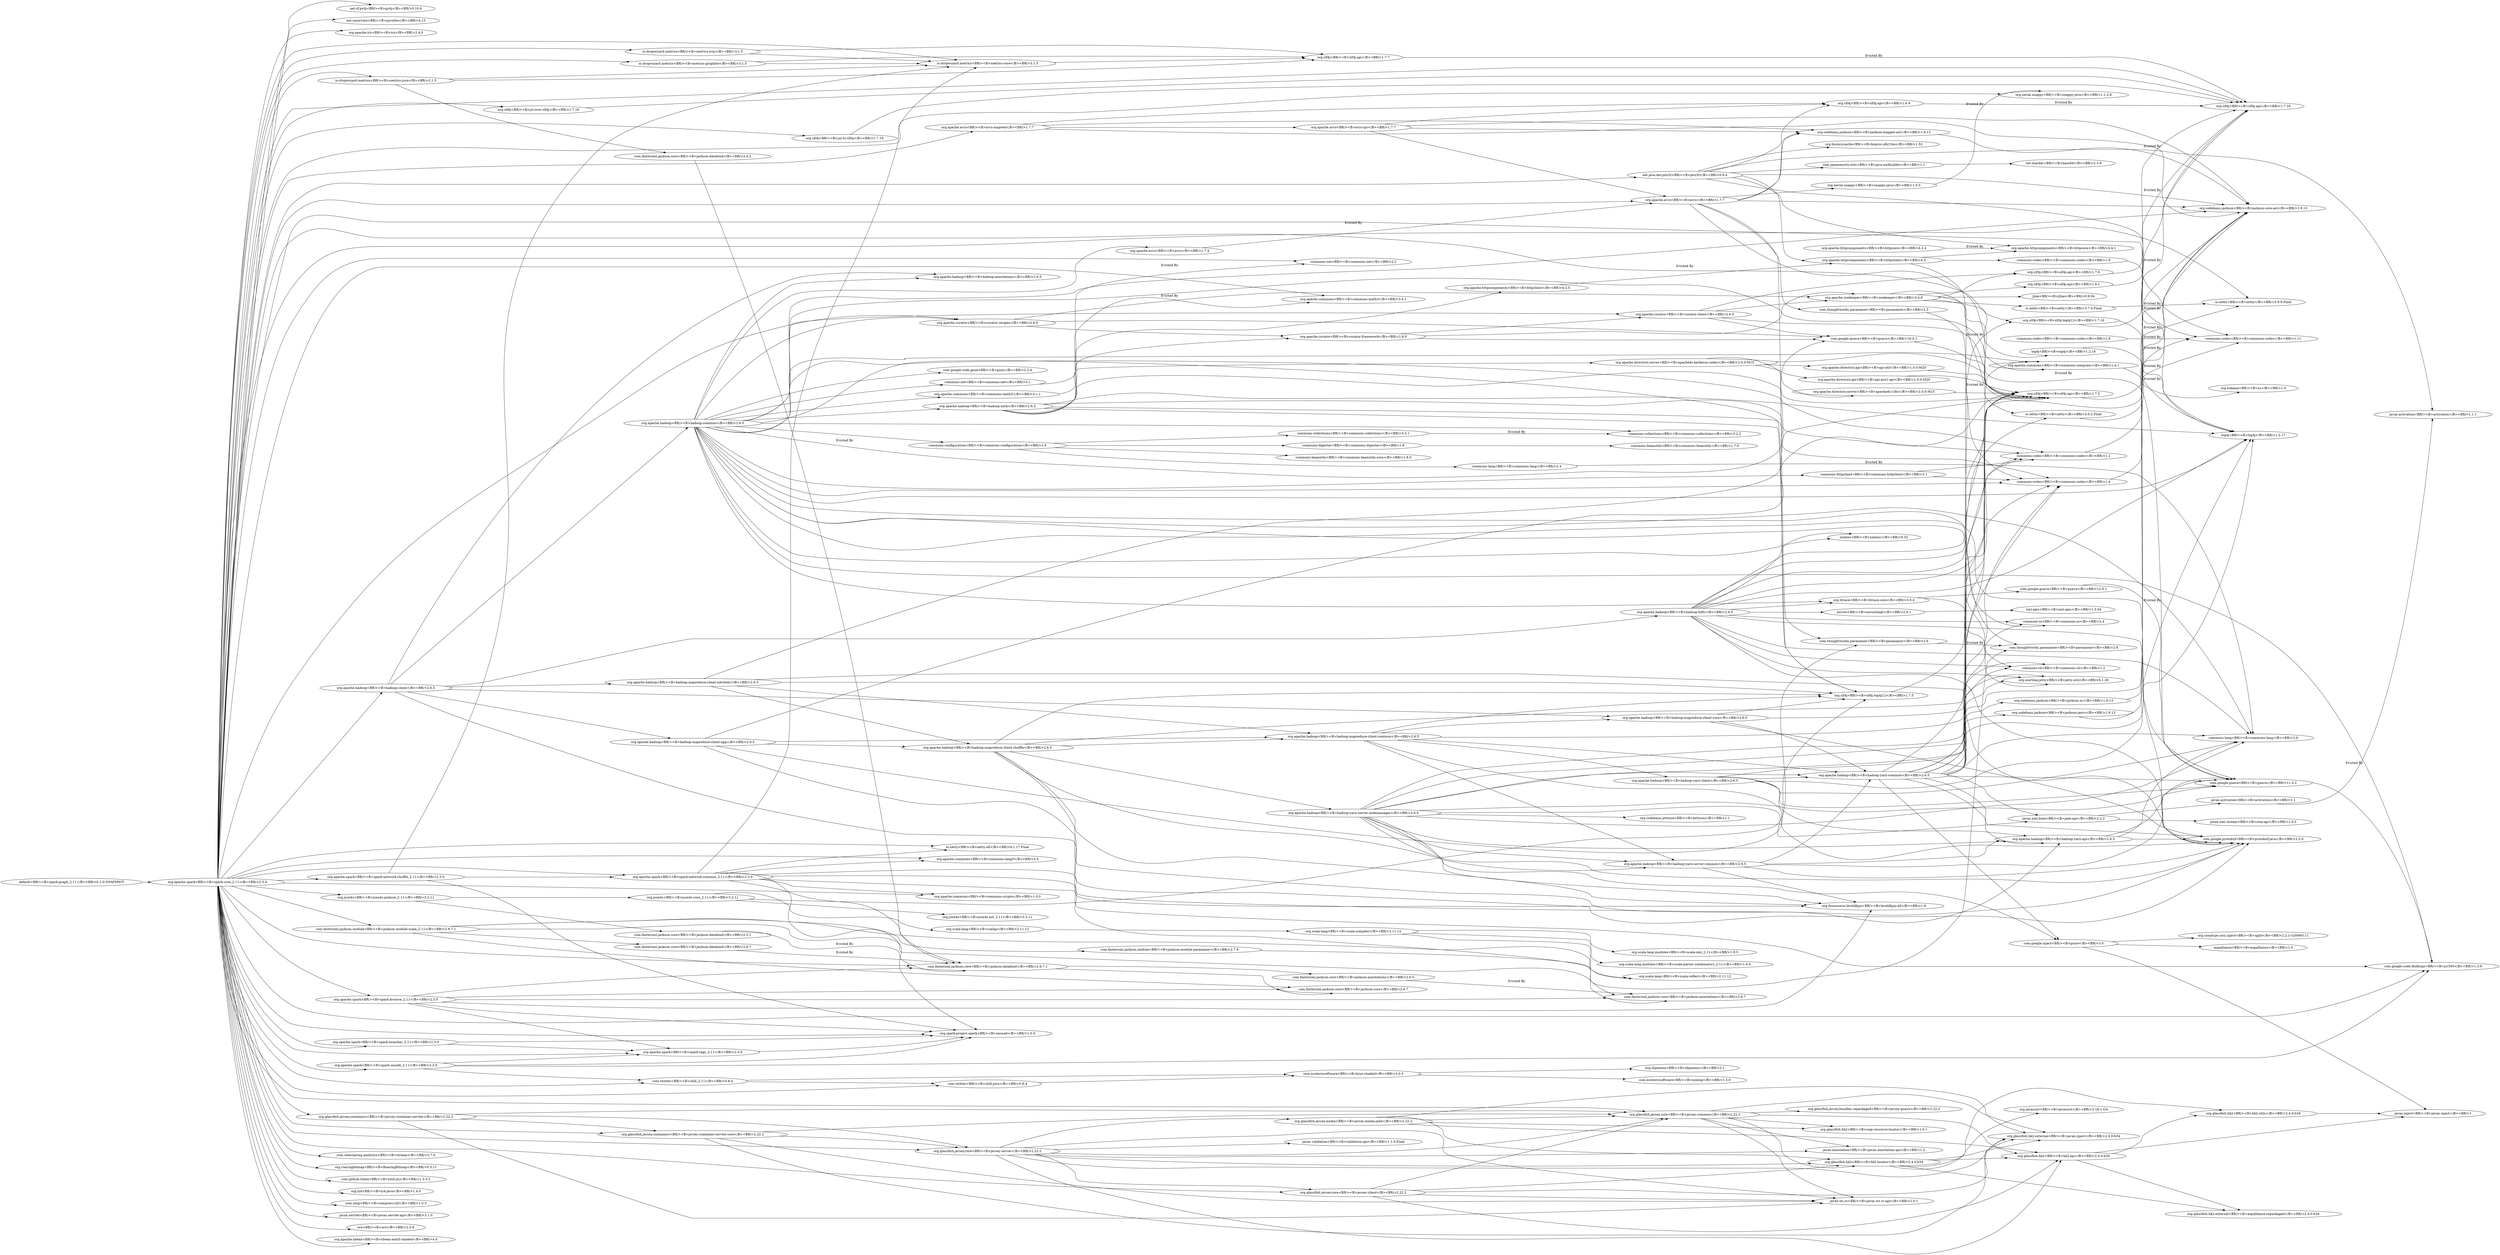 digraph "dependency-graph" {
    graph[rankdir="LR"]
    edge [
        arrowtail="none"
    ]
    "default:spark-graph_2.11:0.1.0-SNAPSHOT"[labelType="html" label="default<BR/><B>spark-graph_2.11</B><BR/>0.1.0-SNAPSHOT" style=""]
    "org.scala-lang:scalap:2.11.12"[labelType="html" label="org.scala-lang<BR/><B>scalap</B><BR/>2.11.12" style=""]
    "org.scala-lang:scala-compiler:2.11.12"[labelType="html" label="org.scala-lang<BR/><B>scala-compiler</B><BR/>2.11.12" style=""]
    "org.scala-lang.modules:scala-parser-combinators_2.11:1.0.4"[labelType="html" label="org.scala-lang.modules<BR/><B>scala-parser-combinators_2.11</B><BR/>1.0.4" style=""]
    "org.scala-lang.modules:scala-xml_2.11:1.0.5"[labelType="html" label="org.scala-lang.modules<BR/><B>scala-xml_2.11</B><BR/>1.0.5" style=""]
    "org.scala-lang:scala-reflect:2.11.12"[labelType="html" label="org.scala-lang<BR/><B>scala-reflect</B><BR/>2.11.12" style=""]
    "org.apache.spark:spark-core_2.11:2.3.0"[labelType="html" label="org.apache.spark<BR/><B>spark-core_2.11</B><BR/>2.3.0" style=""]
    "net.sf.py4j:py4j:0.10.6"[labelType="html" label="net.sf.py4j<BR/><B>py4j</B><BR/>0.10.6" style=""]
    "net.razorvine:pyrolite:4.13"[labelType="html" label="net.razorvine<BR/><B>pyrolite</B><BR/>4.13" style=""]
    "org.apache.ivy:ivy:2.4.0"[labelType="html" label="org.apache.ivy<BR/><B>ivy</B><BR/>2.4.0" style=""]
    "com.fasterxml.jackson.module:jackson-module-scala_2.11:2.6.7.1"[labelType="html" label="com.fasterxml.jackson.module<BR/><B>jackson-module-scala_2.11</B><BR/>2.6.7.1" style=""]
    "com.fasterxml.jackson.module:jackson-module-paranamer:2.7.9"[labelType="html" label="com.fasterxml.jackson.module<BR/><B>jackson-module-paranamer</B><BR/>2.7.9" style=""]
    "com.thoughtworks.paranamer:paranamer:2.8"[labelType="html" label="com.thoughtworks.paranamer<BR/><B>paranamer</B><BR/>2.8" style=""]
    "com.thoughtworks.paranamer:paranamer:2.6"[labelType="html" label="com.thoughtworks.paranamer<BR/><B>paranamer</B><BR/>2.6" style="stroke-dasharray: 5,5"]
    "com.thoughtworks.paranamer:paranamer:2.3"[labelType="html" label="com.thoughtworks.paranamer<BR/><B>paranamer</B><BR/>2.3" style="stroke-dasharray: 5,5"]
    "io.dropwizard.metrics:metrics-graphite:3.1.5"[labelType="html" label="io.dropwizard.metrics<BR/><B>metrics-graphite</B><BR/>3.1.5" style=""]
    "io.dropwizard.metrics:metrics-json:3.1.5"[labelType="html" label="io.dropwizard.metrics<BR/><B>metrics-json</B><BR/>3.1.5" style=""]
    "io.dropwizard.metrics:metrics-jvm:3.1.5"[labelType="html" label="io.dropwizard.metrics<BR/><B>metrics-jvm</B><BR/>3.1.5" style=""]
    "com.clearspring.analytics:stream:2.7.0"[labelType="html" label="com.clearspring.analytics<BR/><B>stream</B><BR/>2.7.0" style=""]
    "io.netty:netty:3.9.9.Final"[labelType="html" label="io.netty<BR/><B>netty</B><BR/>3.9.9.Final" style=""]
    "io.netty:netty:3.6.2.Final"[labelType="html" label="io.netty<BR/><B>netty</B><BR/>3.6.2.Final" style="stroke-dasharray: 5,5"]
    "io.netty:netty:3.7.0.Final"[labelType="html" label="io.netty<BR/><B>netty</B><BR/>3.7.0.Final" style="stroke-dasharray: 5,5"]
    "org.glassfish.jersey.containers:jersey-container-servlet:2.22.2"[labelType="html" label="org.glassfish.jersey.containers<BR/><B>jersey-container-servlet</B><BR/>2.22.2" style=""]
    "org.glassfish.jersey.containers:jersey-container-servlet-core:2.22.2"[labelType="html" label="org.glassfish.jersey.containers<BR/><B>jersey-container-servlet-core</B><BR/>2.22.2" style=""]
    "org.glassfish.jersey.core:jersey-server:2.22.2"[labelType="html" label="org.glassfish.jersey.core<BR/><B>jersey-server</B><BR/>2.22.2" style=""]
    "javax.validation:validation-api:1.1.0.Final"[labelType="html" label="javax.validation<BR/><B>validation-api</B><BR/>1.1.0.Final" style=""]
    "org.glassfish.jersey.media:jersey-media-jaxb:2.22.2"[labelType="html" label="org.glassfish.jersey.media<BR/><B>jersey-media-jaxb</B><BR/>2.22.2" style=""]
    "org.glassfish.jersey.core:jersey-client:2.22.2"[labelType="html" label="org.glassfish.jersey.core<BR/><B>jersey-client</B><BR/>2.22.2" style=""]
    "org.glassfish.jersey.core:jersey-common:2.22.2"[labelType="html" label="org.glassfish.jersey.core<BR/><B>jersey-common</B><BR/>2.22.2" style=""]
    "org.glassfish.hk2:hk2-locator:2.4.0-b34"[labelType="html" label="org.glassfish.hk2<BR/><B>hk2-locator</B><BR/>2.4.0-b34" style=""]
    "org.javassist:javassist:3.18.1-GA"[labelType="html" label="org.javassist<BR/><B>javassist</B><BR/>3.18.1-GA" style=""]
    "org.glassfish.hk2.external:javax.inject:2.4.0-b34"[labelType="html" label="org.glassfish.hk2.external<BR/><B>javax.inject</B><BR/>2.4.0-b34" style=""]
    "org.glassfish.hk2:hk2-api:2.4.0-b34"[labelType="html" label="org.glassfish.hk2<BR/><B>hk2-api</B><BR/>2.4.0-b34" style=""]
    "org.glassfish.hk2.external:aopalliance-repackaged:2.4.0-b34"[labelType="html" label="org.glassfish.hk2.external<BR/><B>aopalliance-repackaged</B><BR/>2.4.0-b34" style=""]
    "org.glassfish.hk2:hk2-utils:2.4.0-b34"[labelType="html" label="org.glassfish.hk2<BR/><B>hk2-utils</B><BR/>2.4.0-b34" style=""]
    "org.glassfish.hk2:osgi-resource-locator:1.0.1"[labelType="html" label="org.glassfish.hk2<BR/><B>osgi-resource-locator</B><BR/>1.0.1" style=""]
    "org.glassfish.jersey.bundles.repackaged:jersey-guava:2.22.2"[labelType="html" label="org.glassfish.jersey.bundles.repackaged<BR/><B>jersey-guava</B><BR/>2.22.2" style=""]
    "javax.annotation:javax.annotation-api:1.2"[labelType="html" label="javax.annotation<BR/><B>javax.annotation-api</B><BR/>1.2" style=""]
    "javax.ws.rs:javax.ws.rs-api:2.0.1"[labelType="html" label="javax.ws.rs<BR/><B>javax.ws.rs-api</B><BR/>2.0.1" style=""]
    "org.json4s:json4s-jackson_2.11:3.2.11"[labelType="html" label="org.json4s<BR/><B>json4s-jackson_2.11</B><BR/>3.2.11" style=""]
    "org.json4s:json4s-core_2.11:3.2.11"[labelType="html" label="org.json4s<BR/><B>json4s-core_2.11</B><BR/>3.2.11" style=""]
    "org.json4s:json4s-ast_2.11:3.2.11"[labelType="html" label="org.json4s<BR/><B>json4s-ast_2.11</B><BR/>3.2.11" style=""]
    "commons-net:commons-net:2.2"[labelType="html" label="commons-net<BR/><B>commons-net</B><BR/>2.2" style=""]
    "commons-net:commons-net:3.1"[labelType="html" label="commons-net<BR/><B>commons-net</B><BR/>3.1" style="stroke-dasharray: 5,5"]
    "org.roaringbitmap:RoaringBitmap:0.5.11"[labelType="html" label="org.roaringbitmap<BR/><B>RoaringBitmap</B><BR/>0.5.11" style=""]
    "com.github.luben:zstd-jni:1.3.2-2"[labelType="html" label="com.github.luben<BR/><B>zstd-jni</B><BR/>1.3.2-2" style=""]
    "org.lz4:lz4-java:1.4.0"[labelType="html" label="org.lz4<BR/><B>lz4-java</B><BR/>1.4.0" style=""]
    "org.xerial.snappy:snappy-java:1.1.2.6"[labelType="html" label="org.xerial.snappy<BR/><B>snappy-java</B><BR/>1.1.2.6" style=""]
    "org.xerial.snappy:snappy-java:1.0.5"[labelType="html" label="org.xerial.snappy<BR/><B>snappy-java</B><BR/>1.0.5" style="stroke-dasharray: 5,5"]
    "com.ning:compress-lzf:1.0.3"[labelType="html" label="com.ning<BR/><B>compress-lzf</B><BR/>1.0.3" style=""]
    "org.slf4j:jcl-over-slf4j:1.7.16"[labelType="html" label="org.slf4j<BR/><B>jcl-over-slf4j</B><BR/>1.7.16" style=""]
    "org.apache.commons:commons-math3:3.4.1"[labelType="html" label="org.apache.commons<BR/><B>commons-math3</B><BR/>3.4.1" style=""]
    "org.apache.commons:commons-math3:3.1.1"[labelType="html" label="org.apache.commons<BR/><B>commons-math3</B><BR/>3.1.1" style="stroke-dasharray: 5,5"]
    "javax.servlet:javax.servlet-api:3.1.0"[labelType="html" label="javax.servlet<BR/><B>javax.servlet-api</B><BR/>3.1.0" style=""]
    "net.java.dev.jets3t:jets3t:0.9.4"[labelType="html" label="net.java.dev.jets3t<BR/><B>jets3t</B><BR/>0.9.4" style=""]
    "com.jamesmurty.utils:java-xmlbuilder:1.1"[labelType="html" label="com.jamesmurty.utils<BR/><B>java-xmlbuilder</B><BR/>1.1" style=""]
    "net.iharder:base64:2.3.8"[labelType="html" label="net.iharder<BR/><B>base64</B><BR/>2.3.8" style=""]
    "org.bouncycastle:bcprov-jdk15on:1.52"[labelType="html" label="org.bouncycastle<BR/><B>bcprov-jdk15on</B><BR/>1.52" style=""]
    "javax.activation:activation:1.1.1"[labelType="html" label="javax.activation<BR/><B>activation</B><BR/>1.1.1" style=""]
    "javax.activation:activation:1.1"[labelType="html" label="javax.activation<BR/><B>activation</B><BR/>1.1" style="stroke-dasharray: 5,5"]
    "commons-codec:commons-codec:1.11"[labelType="html" label="commons-codec<BR/><B>commons-codec</B><BR/>1.11" style=""]
    "commons-codec:commons-codec:1.4"[labelType="html" label="commons-codec<BR/><B>commons-codec</B><BR/>1.4" style="stroke-dasharray: 5,5"]
    "commons-codec:commons-codec:1.9"[labelType="html" label="commons-codec<BR/><B>commons-codec</B><BR/>1.9" style="stroke-dasharray: 5,5"]
    "commons-codec:commons-codec:1.6"[labelType="html" label="commons-codec<BR/><B>commons-codec</B><BR/>1.6" style="stroke-dasharray: 5,5"]
    "commons-codec:commons-codec:1.2"[labelType="html" label="commons-codec<BR/><B>commons-codec</B><BR/>1.2" style="stroke-dasharray: 5,5"]
    "org.apache.httpcomponents:httpclient:4.5"[labelType="html" label="org.apache.httpcomponents<BR/><B>httpclient</B><BR/>4.5" style=""]
    "org.apache.httpcomponents:httpclient:4.2.5"[labelType="html" label="org.apache.httpcomponents<BR/><B>httpclient</B><BR/>4.2.5" style="stroke-dasharray: 5,5"]
    "org.apache.httpcomponents:httpcore:4.4.1"[labelType="html" label="org.apache.httpcomponents<BR/><B>httpcore</B><BR/>4.4.1" style=""]
    "org.apache.httpcomponents:httpcore:4.2.4"[labelType="html" label="org.apache.httpcomponents<BR/><B>httpcore</B><BR/>4.2.4" style="stroke-dasharray: 5,5"]
    "org.apache.spark:spark-unsafe_2.11:2.3.0"[labelType="html" label="org.apache.spark<BR/><B>spark-unsafe_2.11</B><BR/>2.3.0" style=""]
    "org.apache.spark:spark-network-shuffle_2.11:2.3.0"[labelType="html" label="org.apache.spark<BR/><B>spark-network-shuffle_2.11</B><BR/>2.3.0" style=""]
    "org.apache.spark:spark-network-common_2.11:2.3.0"[labelType="html" label="org.apache.spark<BR/><B>spark-network-common_2.11</B><BR/>2.3.0" style=""]
    "org.apache.commons:commons-crypto:1.0.0"[labelType="html" label="org.apache.commons<BR/><B>commons-crypto</B><BR/>1.0.0" style=""]
    "org.apache.commons:commons-lang3:3.5"[labelType="html" label="org.apache.commons<BR/><B>commons-lang3</B><BR/>3.5" style=""]
    "io.netty:netty-all:4.1.17.Final"[labelType="html" label="io.netty<BR/><B>netty-all</B><BR/>4.1.17.Final" style=""]
    "org.apache.spark:spark-kvstore_2.11:2.3.0"[labelType="html" label="org.apache.spark<BR/><B>spark-kvstore_2.11</B><BR/>2.3.0" style=""]
    "io.dropwizard.metrics:metrics-core:3.1.5"[labelType="html" label="io.dropwizard.metrics<BR/><B>metrics-core</B><BR/>3.1.5" style=""]
    "com.fasterxml.jackson.core:jackson-annotations:2.6.7"[labelType="html" label="com.fasterxml.jackson.core<BR/><B>jackson-annotations</B><BR/>2.6.7" style=""]
    "com.fasterxml.jackson.core:jackson-annotations:2.6.0"[labelType="html" label="com.fasterxml.jackson.core<BR/><B>jackson-annotations</B><BR/>2.6.0" style="stroke-dasharray: 5,5"]
    "com.fasterxml.jackson.core:jackson-databind:2.6.7.1"[labelType="html" label="com.fasterxml.jackson.core<BR/><B>jackson-databind</B><BR/>2.6.7.1" style=""]
    "com.fasterxml.jackson.core:jackson-databind:2.6.7"[labelType="html" label="com.fasterxml.jackson.core<BR/><B>jackson-databind</B><BR/>2.6.7" style="stroke-dasharray: 5,5"]
    "com.fasterxml.jackson.core:jackson-databind:2.4.2"[labelType="html" label="com.fasterxml.jackson.core<BR/><B>jackson-databind</B><BR/>2.4.2" style="stroke-dasharray: 5,5"]
    "com.fasterxml.jackson.core:jackson-databind:2.3.1"[labelType="html" label="com.fasterxml.jackson.core<BR/><B>jackson-databind</B><BR/>2.3.1" style="stroke-dasharray: 5,5"]
    "com.fasterxml.jackson.core:jackson-core:2.6.7"[labelType="html" label="com.fasterxml.jackson.core<BR/><B>jackson-core</B><BR/>2.6.7" style=""]
    "org.apache.spark:spark-launcher_2.11:2.3.0"[labelType="html" label="org.apache.spark<BR/><B>spark-launcher_2.11</B><BR/>2.3.0" style=""]
    "org.apache.spark:spark-tags_2.11:2.3.0"[labelType="html" label="org.apache.spark<BR/><B>spark-tags_2.11</B><BR/>2.3.0" style=""]
    "org.spark-project.spark:unused:1.0.0"[labelType="html" label="org.spark-project.spark<BR/><B>unused</B><BR/>1.0.0" style=""]
    "org.slf4j:jul-to-slf4j:1.7.16"[labelType="html" label="org.slf4j<BR/><B>jul-to-slf4j</B><BR/>1.7.16" style=""]
    "org.slf4j:slf4j-log4j12:1.7.16"[labelType="html" label="org.slf4j<BR/><B>slf4j-log4j12</B><BR/>1.7.16" style=""]
    "org.slf4j:slf4j-log4j12:1.7.5"[labelType="html" label="org.slf4j<BR/><B>slf4j-log4j12</B><BR/>1.7.5" style="stroke-dasharray: 5,5"]
    "org.slf4j:slf4j-api:1.7.16"[labelType="html" label="org.slf4j<BR/><B>slf4j-api</B><BR/>1.7.16" style=""]
    "org.slf4j:slf4j-api:1.7.7"[labelType="html" label="org.slf4j<BR/><B>slf4j-api</B><BR/>1.7.7" style="stroke-dasharray: 5,5"]
    "org.slf4j:slf4j-api:1.6.1"[labelType="html" label="org.slf4j<BR/><B>slf4j-api</B><BR/>1.6.1" style="stroke-dasharray: 5,5"]
    "org.slf4j:slf4j-api:1.7.6"[labelType="html" label="org.slf4j<BR/><B>slf4j-api</B><BR/>1.7.6" style="stroke-dasharray: 5,5"]
    "org.slf4j:slf4j-api:1.7.5"[labelType="html" label="org.slf4j<BR/><B>slf4j-api</B><BR/>1.7.5" style="stroke-dasharray: 5,5"]
    "org.slf4j:slf4j-api:1.6.4"[labelType="html" label="org.slf4j<BR/><B>slf4j-api</B><BR/>1.6.4" style="stroke-dasharray: 5,5"]
    "org.apache.hadoop:hadoop-client:2.6.5"[labelType="html" label="org.apache.hadoop<BR/><B>hadoop-client</B><BR/>2.6.5" style=""]
    "org.apache.hadoop:hadoop-mapreduce-client-jobclient:2.6.5"[labelType="html" label="org.apache.hadoop<BR/><B>hadoop-mapreduce-client-jobclient</B><BR/>2.6.5" style=""]
    "org.apache.hadoop:hadoop-mapreduce-client-app:2.6.5"[labelType="html" label="org.apache.hadoop<BR/><B>hadoop-mapreduce-client-app</B><BR/>2.6.5" style=""]
    "org.apache.hadoop:hadoop-mapreduce-client-shuffle:2.6.5"[labelType="html" label="org.apache.hadoop<BR/><B>hadoop-mapreduce-client-shuffle</B><BR/>2.6.5" style=""]
    "org.apache.hadoop:hadoop-yarn-server-nodemanager:2.6.5"[labelType="html" label="org.apache.hadoop<BR/><B>hadoop-yarn-server-nodemanager</B><BR/>2.6.5" style=""]
    "org.codehaus.jettison:jettison:1.1"[labelType="html" label="org.codehaus.jettison<BR/><B>jettison</B><BR/>1.1" style=""]
    "org.apache.hadoop:hadoop-mapreduce-client-common:2.6.5"[labelType="html" label="org.apache.hadoop<BR/><B>hadoop-mapreduce-client-common</B><BR/>2.6.5" style=""]
    "org.apache.hadoop:hadoop-mapreduce-client-core:2.6.5"[labelType="html" label="org.apache.hadoop<BR/><B>hadoop-mapreduce-client-core</B><BR/>2.6.5" style=""]
    "org.apache.hadoop:hadoop-yarn-client:2.6.5"[labelType="html" label="org.apache.hadoop<BR/><B>hadoop-yarn-client</B><BR/>2.6.5" style=""]
    "org.apache.hadoop:hadoop-yarn-server-common:2.6.5"[labelType="html" label="org.apache.hadoop<BR/><B>hadoop-yarn-server-common</B><BR/>2.6.5" style=""]
    "org.fusesource.leveldbjni:leveldbjni-all:1.8"[labelType="html" label="org.fusesource.leveldbjni<BR/><B>leveldbjni-all</B><BR/>1.8" style=""]
    "org.apache.hadoop:hadoop-yarn-common:2.6.5"[labelType="html" label="org.apache.hadoop<BR/><B>hadoop-yarn-common</B><BR/>2.6.5" style=""]
    "com.google.inject:guice:3.0"[labelType="html" label="com.google.inject<BR/><B>guice</B><BR/>3.0" style=""]
    "org.sonatype.sisu.inject:cglib:2.2.1-v20090111"[labelType="html" label="org.sonatype.sisu.inject<BR/><B>cglib</B><BR/>2.2.1-v20090111" style=""]
    "aopalliance:aopalliance:1.0"[labelType="html" label="aopalliance<BR/><B>aopalliance</B><BR/>1.0" style=""]
    "org.codehaus.jackson:jackson-xc:1.9.13"[labelType="html" label="org.codehaus.jackson<BR/><B>jackson-xc</B><BR/>1.9.13" style=""]
    "org.codehaus.jackson:jackson-jaxrs:1.9.13"[labelType="html" label="org.codehaus.jackson<BR/><B>jackson-jaxrs</B><BR/>1.9.13" style=""]
    "javax.xml.bind:jaxb-api:2.2.2"[labelType="html" label="javax.xml.bind<BR/><B>jaxb-api</B><BR/>2.2.2" style=""]
    "javax.xml.stream:stax-api:1.0-2"[labelType="html" label="javax.xml.stream<BR/><B>stax-api</B><BR/>1.0-2" style=""]
    "org.apache.hadoop:hadoop-yarn-api:2.6.5"[labelType="html" label="org.apache.hadoop<BR/><B>hadoop-yarn-api</B><BR/>2.6.5" style=""]
    "org.apache.hadoop:hadoop-hdfs:2.6.5"[labelType="html" label="org.apache.hadoop<BR/><B>hadoop-hdfs</B><BR/>2.6.5" style=""]
    "xerces:xercesImpl:2.9.1"[labelType="html" label="xerces<BR/><B>xercesImpl</B><BR/>2.9.1" style=""]
    "xml-apis:xml-apis:1.3.04"[labelType="html" label="xml-apis<BR/><B>xml-apis</B><BR/>1.3.04" style=""]
    "org.apache.hadoop:hadoop-common:2.6.5"[labelType="html" label="org.apache.hadoop<BR/><B>hadoop-common</B><BR/>2.6.5" style=""]
    "org.htrace:htrace-core:3.0.4"[labelType="html" label="org.htrace<BR/><B>htrace-core</B><BR/>3.0.4" style=""]
    "org.apache.curator:curator-recipes:2.6.0"[labelType="html" label="org.apache.curator<BR/><B>curator-recipes</B><BR/>2.6.0" style=""]
    "org.apache.hadoop:hadoop-auth:2.6.5"[labelType="html" label="org.apache.hadoop<BR/><B>hadoop-auth</B><BR/>2.6.5" style=""]
    "org.apache.curator:curator-framework:2.6.0"[labelType="html" label="org.apache.curator<BR/><B>curator-framework</B><BR/>2.6.0" style=""]
    "org.apache.curator:curator-client:2.6.0"[labelType="html" label="org.apache.curator<BR/><B>curator-client</B><BR/>2.6.0" style=""]
    "org.apache.zookeeper:zookeeper:3.4.6"[labelType="html" label="org.apache.zookeeper<BR/><B>zookeeper</B><BR/>3.4.6" style=""]
    "jline:jline:0.9.94"[labelType="html" label="jline<BR/><B>jline</B><BR/>0.9.94" style=""]
    "org.apache.directory.server:apacheds-kerberos-codec:2.0.0-M15"[labelType="html" label="org.apache.directory.server<BR/><B>apacheds-kerberos-codec</B><BR/>2.0.0-M15" style=""]
    "org.apache.directory.api:api-util:1.0.0-M20"[labelType="html" label="org.apache.directory.api<BR/><B>api-util</B><BR/>1.0.0-M20" style=""]
    "org.apache.directory.api:api-asn1-api:1.0.0-M20"[labelType="html" label="org.apache.directory.api<BR/><B>api-asn1-api</B><BR/>1.0.0-M20" style=""]
    "org.apache.directory.server:apacheds-i18n:2.0.0-M15"[labelType="html" label="org.apache.directory.server<BR/><B>apacheds-i18n</B><BR/>2.0.0-M15" style=""]
    "com.google.code.gson:gson:2.2.4"[labelType="html" label="com.google.code.gson<BR/><B>gson</B><BR/>2.2.4" style=""]
    "com.google.protobuf:protobuf-java:2.5.0"[labelType="html" label="com.google.protobuf<BR/><B>protobuf-java</B><BR/>2.5.0" style=""]
    "commons-configuration:commons-configuration:1.6"[labelType="html" label="commons-configuration<BR/><B>commons-configuration</B><BR/>1.6" style=""]
    "commons-beanutils:commons-beanutils-core:1.8.0"[labelType="html" label="commons-beanutils<BR/><B>commons-beanutils-core</B><BR/>1.8.0" style=""]
    "commons-digester:commons-digester:1.8"[labelType="html" label="commons-digester<BR/><B>commons-digester</B><BR/>1.8" style=""]
    "commons-beanutils:commons-beanutils:1.7.0"[labelType="html" label="commons-beanutils<BR/><B>commons-beanutils</B><BR/>1.7.0" style=""]
    "commons-lang:commons-lang:2.6"[labelType="html" label="commons-lang<BR/><B>commons-lang</B><BR/>2.6" style=""]
    "commons-lang:commons-lang:2.4"[labelType="html" label="commons-lang<BR/><B>commons-lang</B><BR/>2.4" style="stroke-dasharray: 5,5"]
    "log4j:log4j:1.2.17"[labelType="html" label="log4j<BR/><B>log4j</B><BR/>1.2.17" style=""]
    "log4j:log4j:1.2.16"[labelType="html" label="log4j<BR/><B>log4j</B><BR/>1.2.16" style="stroke-dasharray: 5,5"]
    "oro:oro:2.0.8"[labelType="html" label="oro<BR/><B>oro</B><BR/>2.0.8" style=""]
    "commons-collections:commons-collections:3.2.2"[labelType="html" label="commons-collections<BR/><B>commons-collections</B><BR/>3.2.2" style=""]
    "commons-collections:commons-collections:3.2.1"[labelType="html" label="commons-collections<BR/><B>commons-collections</B><BR/>3.2.1" style="stroke-dasharray: 5,5"]
    "commons-io:commons-io:2.4"[labelType="html" label="commons-io<BR/><B>commons-io</B><BR/>2.4" style=""]
    "commons-httpclient:commons-httpclient:3.1"[labelType="html" label="commons-httpclient<BR/><B>commons-httpclient</B><BR/>3.1" style=""]
    "xmlenc:xmlenc:0.52"[labelType="html" label="xmlenc<BR/><B>xmlenc</B><BR/>0.52" style=""]
    "commons-cli:commons-cli:1.2"[labelType="html" label="commons-cli<BR/><B>commons-cli</B><BR/>1.2" style=""]
    "com.google.guava:guava:11.0.2"[labelType="html" label="com.google.guava<BR/><B>guava</B><BR/>11.0.2" style=""]
    "com.google.guava:guava:12.0.1"[labelType="html" label="com.google.guava<BR/><B>guava</B><BR/>12.0.1" style="stroke-dasharray: 5,5"]
    "com.google.guava:guava:16.0.1"[labelType="html" label="com.google.guava<BR/><B>guava</B><BR/>16.0.1" style="stroke-dasharray: 5,5"]
    "com.google.code.findbugs:jsr305:1.3.9"[labelType="html" label="com.google.code.findbugs<BR/><B>jsr305</B><BR/>1.3.9" style=""]
    "org.apache.hadoop:hadoop-annotations:2.6.5"[labelType="html" label="org.apache.hadoop<BR/><B>hadoop-annotations</B><BR/>2.6.5" style=""]
    "org.apache.xbean:xbean-asm5-shaded:4.4"[labelType="html" label="org.apache.xbean<BR/><B>xbean-asm5-shaded</B><BR/>4.4" style=""]
    "com.twitter:chill_2.11:0.8.4"[labelType="html" label="com.twitter<BR/><B>chill_2.11</B><BR/>0.8.4" style=""]
    "com.twitter:chill-java:0.8.4"[labelType="html" label="com.twitter<BR/><B>chill-java</B><BR/>0.8.4" style=""]
    "com.esotericsoftware:kryo-shaded:3.0.3"[labelType="html" label="com.esotericsoftware<BR/><B>kryo-shaded</B><BR/>3.0.3" style=""]
    "org.objenesis:objenesis:2.1"[labelType="html" label="org.objenesis<BR/><B>objenesis</B><BR/>2.1" style=""]
    "com.esotericsoftware:minlog:1.3.0"[labelType="html" label="com.esotericsoftware<BR/><B>minlog</B><BR/>1.3.0" style=""]
    "org.apache.avro:avro-mapred:1.7.7"[labelType="html" label="org.apache.avro<BR/><B>avro-mapred</B><BR/>1.7.7" style=""]
    "org.apache.avro:avro-ipc:1.7.7"[labelType="html" label="org.apache.avro<BR/><B>avro-ipc</B><BR/>1.7.7" style=""]
    "org.mortbay.jetty:jetty-util:6.1.26"[labelType="html" label="org.mortbay.jetty<BR/><B>jetty-util</B><BR/>6.1.26" style=""]
    "org.apache.avro:avro:1.7.7"[labelType="html" label="org.apache.avro<BR/><B>avro</B><BR/>1.7.7" style=""]
    "org.apache.avro:avro:1.7.4"[labelType="html" label="org.apache.avro<BR/><B>avro</B><BR/>1.7.4" style="stroke-dasharray: 5,5"]
    "org.apache.commons:commons-compress:1.4.1"[labelType="html" label="org.apache.commons<BR/><B>commons-compress</B><BR/>1.4.1" style=""]
    "org.tukaani:xz:1.0"[labelType="html" label="org.tukaani<BR/><B>xz</B><BR/>1.0" style=""]
    "javax.inject:javax.inject:1"[labelType="html" label="javax.inject<BR/><B>javax.inject</B><BR/>1" style=""]
    "org.codehaus.jackson:jackson-mapper-asl:1.9.13"[labelType="html" label="org.codehaus.jackson<BR/><B>jackson-mapper-asl</B><BR/>1.9.13" style=""]
    "org.codehaus.jackson:jackson-core-asl:1.9.13"[labelType="html" label="org.codehaus.jackson<BR/><B>jackson-core-asl</B><BR/>1.9.13" style=""]
    "org.json4s:json4s-core_2.11:3.2.11" -> "org.scala-lang:scalap:2.11.12"
    "org.scala-lang:scalap:2.11.12" -> "org.scala-lang:scala-compiler:2.11.12"
    "org.scala-lang:scala-compiler:2.11.12" -> "org.scala-lang.modules:scala-parser-combinators_2.11:1.0.4"
    "org.scala-lang:scala-compiler:2.11.12" -> "org.scala-lang.modules:scala-xml_2.11:1.0.5"
    "com.fasterxml.jackson.module:jackson-module-scala_2.11:2.6.7.1" -> "org.scala-lang:scala-reflect:2.11.12"
    "org.scala-lang:scala-compiler:2.11.12" -> "org.scala-lang:scala-reflect:2.11.12"
    "default:spark-graph_2.11:0.1.0-SNAPSHOT" -> "org.apache.spark:spark-core_2.11:2.3.0"
    "org.apache.spark:spark-core_2.11:2.3.0" -> "net.sf.py4j:py4j:0.10.6"
    "org.apache.spark:spark-core_2.11:2.3.0" -> "net.razorvine:pyrolite:4.13"
    "org.apache.spark:spark-core_2.11:2.3.0" -> "org.apache.ivy:ivy:2.4.0"
    "org.apache.spark:spark-core_2.11:2.3.0" -> "com.fasterxml.jackson.module:jackson-module-scala_2.11:2.6.7.1"
    "com.fasterxml.jackson.module:jackson-module-scala_2.11:2.6.7.1" -> "com.fasterxml.jackson.module:jackson-module-paranamer:2.7.9"
    "com.fasterxml.jackson.module:jackson-module-paranamer:2.7.9" -> "com.thoughtworks.paranamer:paranamer:2.8"
    "org.apache.avro:avro:1.7.7" -> "com.thoughtworks.paranamer:paranamer:2.6"
    "org.json4s:json4s-core_2.11:3.2.11" -> "com.thoughtworks.paranamer:paranamer:2.6"
    "org.apache.avro:avro:1.7.7" -> "com.thoughtworks.paranamer:paranamer:2.3"
    "org.apache.spark:spark-core_2.11:2.3.0" -> "io.dropwizard.metrics:metrics-graphite:3.1.5"
    "org.apache.spark:spark-core_2.11:2.3.0" -> "io.dropwizard.metrics:metrics-json:3.1.5"
    "org.apache.spark:spark-core_2.11:2.3.0" -> "io.dropwizard.metrics:metrics-jvm:3.1.5"
    "org.apache.spark:spark-core_2.11:2.3.0" -> "com.clearspring.analytics:stream:2.7.0"
    "org.apache.spark:spark-core_2.11:2.3.0" -> "io.netty:netty:3.9.9.Final"
    "org.apache.hadoop:hadoop-hdfs:2.6.5" -> "io.netty:netty:3.6.2.Final"
    "org.apache.zookeeper:zookeeper:3.4.6" -> "io.netty:netty:3.6.2.Final"
    "org.apache.zookeeper:zookeeper:3.4.6" -> "io.netty:netty:3.7.0.Final"
    "org.apache.spark:spark-core_2.11:2.3.0" -> "org.glassfish.jersey.containers:jersey-container-servlet:2.22.2"
    "org.apache.spark:spark-core_2.11:2.3.0" -> "org.glassfish.jersey.containers:jersey-container-servlet-core:2.22.2"
    "org.glassfish.jersey.containers:jersey-container-servlet:2.22.2" -> "org.glassfish.jersey.containers:jersey-container-servlet-core:2.22.2"
    "org.apache.spark:spark-core_2.11:2.3.0" -> "org.glassfish.jersey.core:jersey-server:2.22.2"
    "org.glassfish.jersey.containers:jersey-container-servlet-core:2.22.2" -> "org.glassfish.jersey.core:jersey-server:2.22.2"
    "org.glassfish.jersey.containers:jersey-container-servlet:2.22.2" -> "org.glassfish.jersey.core:jersey-server:2.22.2"
    "org.glassfish.jersey.core:jersey-server:2.22.2" -> "javax.validation:validation-api:1.1.0.Final"
    "org.glassfish.jersey.core:jersey-server:2.22.2" -> "org.glassfish.jersey.media:jersey-media-jaxb:2.22.2"
    "org.apache.spark:spark-core_2.11:2.3.0" -> "org.glassfish.jersey.core:jersey-client:2.22.2"
    "org.glassfish.jersey.core:jersey-server:2.22.2" -> "org.glassfish.jersey.core:jersey-client:2.22.2"
    "org.apache.spark:spark-core_2.11:2.3.0" -> "org.glassfish.jersey.core:jersey-common:2.22.2"
    "org.glassfish.jersey.containers:jersey-container-servlet-core:2.22.2" -> "org.glassfish.jersey.core:jersey-common:2.22.2"
    "org.glassfish.jersey.containers:jersey-container-servlet:2.22.2" -> "org.glassfish.jersey.core:jersey-common:2.22.2"
    "org.glassfish.jersey.media:jersey-media-jaxb:2.22.2" -> "org.glassfish.jersey.core:jersey-common:2.22.2"
    "org.glassfish.jersey.core:jersey-client:2.22.2" -> "org.glassfish.jersey.core:jersey-common:2.22.2"
    "org.glassfish.jersey.core:jersey-server:2.22.2" -> "org.glassfish.jersey.core:jersey-common:2.22.2"
    "org.glassfish.jersey.media:jersey-media-jaxb:2.22.2" -> "org.glassfish.hk2:hk2-locator:2.4.0-b34"
    "org.glassfish.jersey.core:jersey-client:2.22.2" -> "org.glassfish.hk2:hk2-locator:2.4.0-b34"
    "org.glassfish.jersey.core:jersey-common:2.22.2" -> "org.glassfish.hk2:hk2-locator:2.4.0-b34"
    "org.glassfish.jersey.core:jersey-server:2.22.2" -> "org.glassfish.hk2:hk2-locator:2.4.0-b34"
    "org.glassfish.hk2:hk2-locator:2.4.0-b34" -> "org.javassist:javassist:3.18.1-GA"
    "org.glassfish.hk2:hk2-locator:2.4.0-b34" -> "org.glassfish.hk2.external:javax.inject:2.4.0-b34"
    "org.glassfish.jersey.containers:jersey-container-servlet-core:2.22.2" -> "org.glassfish.hk2.external:javax.inject:2.4.0-b34"
    "org.glassfish.jersey.media:jersey-media-jaxb:2.22.2" -> "org.glassfish.hk2.external:javax.inject:2.4.0-b34"
    "org.glassfish.jersey.core:jersey-client:2.22.2" -> "org.glassfish.hk2.external:javax.inject:2.4.0-b34"
    "org.glassfish.jersey.core:jersey-common:2.22.2" -> "org.glassfish.hk2.external:javax.inject:2.4.0-b34"
    "org.glassfish.jersey.core:jersey-server:2.22.2" -> "org.glassfish.hk2.external:javax.inject:2.4.0-b34"
    "org.glassfish.hk2:hk2-locator:2.4.0-b34" -> "org.glassfish.hk2:hk2-api:2.4.0-b34"
    "org.glassfish.jersey.media:jersey-media-jaxb:2.22.2" -> "org.glassfish.hk2:hk2-api:2.4.0-b34"
    "org.glassfish.jersey.core:jersey-client:2.22.2" -> "org.glassfish.hk2:hk2-api:2.4.0-b34"
    "org.glassfish.jersey.core:jersey-common:2.22.2" -> "org.glassfish.hk2:hk2-api:2.4.0-b34"
    "org.glassfish.jersey.core:jersey-server:2.22.2" -> "org.glassfish.hk2:hk2-api:2.4.0-b34"
    "org.glassfish.hk2:hk2-api:2.4.0-b34" -> "org.glassfish.hk2.external:aopalliance-repackaged:2.4.0-b34"
    "org.glassfish.hk2:hk2-locator:2.4.0-b34" -> "org.glassfish.hk2.external:aopalliance-repackaged:2.4.0-b34"
    "org.glassfish.hk2:hk2-api:2.4.0-b34" -> "org.glassfish.hk2:hk2-utils:2.4.0-b34"
    "org.glassfish.hk2:hk2-locator:2.4.0-b34" -> "org.glassfish.hk2:hk2-utils:2.4.0-b34"
    "org.glassfish.jersey.media:jersey-media-jaxb:2.22.2" -> "org.glassfish.hk2:osgi-resource-locator:1.0.1"
    "org.glassfish.jersey.core:jersey-common:2.22.2" -> "org.glassfish.hk2:osgi-resource-locator:1.0.1"
    "org.glassfish.jersey.core:jersey-common:2.22.2" -> "org.glassfish.jersey.bundles.repackaged:jersey-guava:2.22.2"
    "org.glassfish.jersey.core:jersey-common:2.22.2" -> "javax.annotation:javax.annotation-api:1.2"
    "org.glassfish.jersey.core:jersey-server:2.22.2" -> "javax.annotation:javax.annotation-api:1.2"
    "org.glassfish.jersey.containers:jersey-container-servlet-core:2.22.2" -> "javax.ws.rs:javax.ws.rs-api:2.0.1"
    "org.glassfish.jersey.containers:jersey-container-servlet:2.22.2" -> "javax.ws.rs:javax.ws.rs-api:2.0.1"
    "org.glassfish.jersey.core:jersey-client:2.22.2" -> "javax.ws.rs:javax.ws.rs-api:2.0.1"
    "org.glassfish.jersey.core:jersey-common:2.22.2" -> "javax.ws.rs:javax.ws.rs-api:2.0.1"
    "org.glassfish.jersey.core:jersey-server:2.22.2" -> "javax.ws.rs:javax.ws.rs-api:2.0.1"
    "org.apache.spark:spark-core_2.11:2.3.0" -> "org.json4s:json4s-jackson_2.11:3.2.11"
    "org.json4s:json4s-jackson_2.11:3.2.11" -> "org.json4s:json4s-core_2.11:3.2.11"
    "org.json4s:json4s-core_2.11:3.2.11" -> "org.json4s:json4s-ast_2.11:3.2.11"
    "org.apache.spark:spark-core_2.11:2.3.0" -> "commons-net:commons-net:2.2"
    "org.apache.hadoop:hadoop-common:2.6.5" -> "commons-net:commons-net:3.1"
    "org.apache.spark:spark-core_2.11:2.3.0" -> "org.roaringbitmap:RoaringBitmap:0.5.11"
    "org.apache.spark:spark-core_2.11:2.3.0" -> "com.github.luben:zstd-jni:1.3.2-2"
    "org.apache.spark:spark-core_2.11:2.3.0" -> "org.lz4:lz4-java:1.4.0"
    "org.apache.spark:spark-core_2.11:2.3.0" -> "org.xerial.snappy:snappy-java:1.1.2.6"
    "org.apache.avro:avro:1.7.7" -> "org.xerial.snappy:snappy-java:1.0.5"
    "org.apache.spark:spark-core_2.11:2.3.0" -> "com.ning:compress-lzf:1.0.3"
    "org.apache.spark:spark-core_2.11:2.3.0" -> "org.slf4j:jcl-over-slf4j:1.7.16"
    "org.apache.spark:spark-core_2.11:2.3.0" -> "org.apache.commons:commons-math3:3.4.1"
    "org.apache.hadoop:hadoop-common:2.6.5" -> "org.apache.commons:commons-math3:3.1.1"
    "org.apache.spark:spark-core_2.11:2.3.0" -> "javax.servlet:javax.servlet-api:3.1.0"
    "org.apache.spark:spark-core_2.11:2.3.0" -> "net.java.dev.jets3t:jets3t:0.9.4"
    "net.java.dev.jets3t:jets3t:0.9.4" -> "com.jamesmurty.utils:java-xmlbuilder:1.1"
    "com.jamesmurty.utils:java-xmlbuilder:1.1" -> "net.iharder:base64:2.3.8"
    "net.java.dev.jets3t:jets3t:0.9.4" -> "org.bouncycastle:bcprov-jdk15on:1.52"
    "net.java.dev.jets3t:jets3t:0.9.4" -> "javax.activation:activation:1.1.1"
    "javax.xml.bind:jaxb-api:2.2.2" -> "javax.activation:activation:1.1"
    "net.java.dev.jets3t:jets3t:0.9.4" -> "commons-codec:commons-codec:1.11"
    "org.apache.hadoop:hadoop-hdfs:2.6.5" -> "commons-codec:commons-codec:1.4"
    "org.apache.hadoop:hadoop-common:2.6.5" -> "commons-codec:commons-codec:1.4"
    "commons-httpclient:commons-httpclient:3.1" -> "commons-codec:commons-codec:1.4"
    "org.apache.hadoop:hadoop-auth:2.6.5" -> "commons-codec:commons-codec:1.4"
    "org.apache.hadoop:hadoop-yarn-server-nodemanager:2.6.5" -> "commons-codec:commons-codec:1.4"
    "org.apache.hadoop:hadoop-yarn-common:2.6.5" -> "commons-codec:commons-codec:1.4"
    "org.apache.httpcomponents:httpclient:4.5" -> "commons-codec:commons-codec:1.4"
    "org.apache.httpcomponents:httpclient:4.5" -> "commons-codec:commons-codec:1.9"
    "org.apache.hadoop:hadoop-hdfs:2.6.5" -> "commons-codec:commons-codec:1.2"
    "org.apache.hadoop:hadoop-common:2.6.5" -> "commons-codec:commons-codec:1.2"
    "commons-httpclient:commons-httpclient:3.1" -> "commons-codec:commons-codec:1.2"
    "org.apache.hadoop:hadoop-auth:2.6.5" -> "commons-codec:commons-codec:1.2"
    "org.apache.hadoop:hadoop-yarn-common:2.6.5" -> "commons-codec:commons-codec:1.2"
    "net.java.dev.jets3t:jets3t:0.9.4" -> "org.apache.httpcomponents:httpclient:4.5"
    "org.apache.hadoop:hadoop-auth:2.6.5" -> "org.apache.httpcomponents:httpclient:4.2.5"
    "net.java.dev.jets3t:jets3t:0.9.4" -> "org.apache.httpcomponents:httpcore:4.4.1"
    "org.apache.httpcomponents:httpclient:4.5" -> "org.apache.httpcomponents:httpcore:4.4.1"
    "org.apache.spark:spark-core_2.11:2.3.0" -> "org.apache.spark:spark-unsafe_2.11:2.3.0"
    "org.apache.spark:spark-core_2.11:2.3.0" -> "org.apache.spark:spark-network-shuffle_2.11:2.3.0"
    "org.apache.spark:spark-core_2.11:2.3.0" -> "org.apache.spark:spark-network-common_2.11:2.3.0"
    "org.apache.spark:spark-network-shuffle_2.11:2.3.0" -> "org.apache.spark:spark-network-common_2.11:2.3.0"
    "org.apache.spark:spark-core_2.11:2.3.0" -> "org.apache.commons:commons-crypto:1.0.0"
    "org.apache.spark:spark-network-common_2.11:2.3.0" -> "org.apache.commons:commons-crypto:1.0.0"
    "org.apache.spark:spark-core_2.11:2.3.0" -> "org.apache.commons:commons-lang3:3.5"
    "org.apache.spark:spark-network-common_2.11:2.3.0" -> "org.apache.commons:commons-lang3:3.5"
    "org.apache.spark:spark-core_2.11:2.3.0" -> "io.netty:netty-all:4.1.17.Final"
    "org.apache.spark:spark-network-common_2.11:2.3.0" -> "io.netty:netty-all:4.1.17.Final"
    "org.apache.spark:spark-core_2.11:2.3.0" -> "org.apache.spark:spark-kvstore_2.11:2.3.0"
    "org.apache.spark:spark-core_2.11:2.3.0" -> "io.dropwizard.metrics:metrics-core:3.1.5"
    "io.dropwizard.metrics:metrics-jvm:3.1.5" -> "io.dropwizard.metrics:metrics-core:3.1.5"
    "io.dropwizard.metrics:metrics-graphite:3.1.5" -> "io.dropwizard.metrics:metrics-core:3.1.5"
    "io.dropwizard.metrics:metrics-json:3.1.5" -> "io.dropwizard.metrics:metrics-core:3.1.5"
    "org.apache.spark:spark-network-common_2.11:2.3.0" -> "io.dropwizard.metrics:metrics-core:3.1.5"
    "org.apache.spark:spark-network-shuffle_2.11:2.3.0" -> "io.dropwizard.metrics:metrics-core:3.1.5"
    "org.apache.spark:spark-kvstore_2.11:2.3.0" -> "com.fasterxml.jackson.core:jackson-annotations:2.6.7"
    "org.apache.spark:spark-network-common_2.11:2.3.0" -> "com.fasterxml.jackson.core:jackson-annotations:2.6.7"
    "com.fasterxml.jackson.module:jackson-module-scala_2.11:2.6.7.1" -> "com.fasterxml.jackson.core:jackson-annotations:2.6.7"
    "com.fasterxml.jackson.core:jackson-databind:2.6.7.1" -> "com.fasterxml.jackson.core:jackson-annotations:2.6.0"
    "org.apache.spark:spark-core_2.11:2.3.0" -> "com.fasterxml.jackson.core:jackson-databind:2.6.7.1"
    "org.apache.spark:spark-kvstore_2.11:2.3.0" -> "com.fasterxml.jackson.core:jackson-databind:2.6.7.1"
    "org.apache.spark:spark-network-common_2.11:2.3.0" -> "com.fasterxml.jackson.core:jackson-databind:2.6.7.1"
    "com.fasterxml.jackson.module:jackson-module-scala_2.11:2.6.7.1" -> "com.fasterxml.jackson.core:jackson-databind:2.6.7"
    "io.dropwizard.metrics:metrics-json:3.1.5" -> "com.fasterxml.jackson.core:jackson-databind:2.4.2"
    "org.json4s:json4s-jackson_2.11:3.2.11" -> "com.fasterxml.jackson.core:jackson-databind:2.3.1"
    "org.apache.spark:spark-kvstore_2.11:2.3.0" -> "com.fasterxml.jackson.core:jackson-core:2.6.7"
    "com.fasterxml.jackson.core:jackson-databind:2.6.7.1" -> "com.fasterxml.jackson.core:jackson-core:2.6.7"
    "com.fasterxml.jackson.module:jackson-module-scala_2.11:2.6.7.1" -> "com.fasterxml.jackson.core:jackson-core:2.6.7"
    "org.apache.spark:spark-core_2.11:2.3.0" -> "org.apache.spark:spark-launcher_2.11:2.3.0"
    "org.apache.spark:spark-core_2.11:2.3.0" -> "org.apache.spark:spark-tags_2.11:2.3.0"
    "org.apache.spark:spark-kvstore_2.11:2.3.0" -> "org.apache.spark:spark-tags_2.11:2.3.0"
    "org.apache.spark:spark-launcher_2.11:2.3.0" -> "org.apache.spark:spark-tags_2.11:2.3.0"
    "org.apache.spark:spark-unsafe_2.11:2.3.0" -> "org.apache.spark:spark-tags_2.11:2.3.0"
    "org.apache.spark:spark-core_2.11:2.3.0" -> "org.spark-project.spark:unused:1.0.0"
    "org.apache.spark:spark-kvstore_2.11:2.3.0" -> "org.spark-project.spark:unused:1.0.0"
    "org.apache.spark:spark-tags_2.11:2.3.0" -> "org.spark-project.spark:unused:1.0.0"
    "org.apache.spark:spark-network-common_2.11:2.3.0" -> "org.spark-project.spark:unused:1.0.0"
    "org.apache.spark:spark-launcher_2.11:2.3.0" -> "org.spark-project.spark:unused:1.0.0"
    "org.apache.spark:spark-network-shuffle_2.11:2.3.0" -> "org.spark-project.spark:unused:1.0.0"
    "org.apache.spark:spark-unsafe_2.11:2.3.0" -> "org.spark-project.spark:unused:1.0.0"
    "org.apache.spark:spark-core_2.11:2.3.0" -> "org.slf4j:jul-to-slf4j:1.7.16"
    "org.apache.spark:spark-core_2.11:2.3.0" -> "org.slf4j:slf4j-log4j12:1.7.16"
    "org.apache.hadoop:hadoop-mapreduce-client-app:2.6.5" -> "org.slf4j:slf4j-log4j12:1.7.5"
    "org.apache.hadoop:hadoop-mapreduce-client-shuffle:2.6.5" -> "org.slf4j:slf4j-log4j12:1.7.5"
    "org.apache.hadoop:hadoop-mapreduce-client-core:2.6.5" -> "org.slf4j:slf4j-log4j12:1.7.5"
    "org.apache.hadoop:hadoop-common:2.6.5" -> "org.slf4j:slf4j-log4j12:1.7.5"
    "org.apache.hadoop:hadoop-mapreduce-client-jobclient:2.6.5" -> "org.slf4j:slf4j-log4j12:1.7.5"
    "org.apache.hadoop:hadoop-auth:2.6.5" -> "org.slf4j:slf4j-log4j12:1.7.5"
    "org.apache.hadoop:hadoop-mapreduce-client-common:2.6.5" -> "org.slf4j:slf4j-log4j12:1.7.5"
    "org.apache.spark:spark-core_2.11:2.3.0" -> "org.slf4j:slf4j-api:1.7.16"
    "org.slf4j:jul-to-slf4j:1.7.16" -> "org.slf4j:slf4j-api:1.7.16"
    "org.slf4j:jcl-over-slf4j:1.7.16" -> "org.slf4j:slf4j-api:1.7.16"
    "org.slf4j:slf4j-log4j12:1.7.16" -> "org.slf4j:slf4j-api:1.7.16"
    "io.dropwizard.metrics:metrics-core:3.1.5" -> "org.slf4j:slf4j-api:1.7.7"
    "io.dropwizard.metrics:metrics-jvm:3.1.5" -> "org.slf4j:slf4j-api:1.7.7"
    "io.dropwizard.metrics:metrics-graphite:3.1.5" -> "org.slf4j:slf4j-api:1.7.7"
    "io.dropwizard.metrics:metrics-json:3.1.5" -> "org.slf4j:slf4j-api:1.7.7"
    "org.apache.zookeeper:zookeeper:3.4.6" -> "org.slf4j:slf4j-api:1.6.1"
    "org.apache.zookeeper:zookeeper:3.4.6" -> "org.slf4j:slf4j-api:1.7.6"
    "org.apache.curator:curator-client:2.6.0" -> "org.slf4j:slf4j-api:1.7.6"
    "org.apache.directory.api:api-asn1-api:1.0.0-M20" -> "org.slf4j:slf4j-api:1.7.5"
    "org.apache.hadoop:hadoop-common:2.6.5" -> "org.slf4j:slf4j-api:1.7.5"
    "org.apache.curator:curator-client:2.6.0" -> "org.slf4j:slf4j-api:1.7.5"
    "org.apache.directory.server:apacheds-i18n:2.0.0-M15" -> "org.slf4j:slf4j-api:1.7.5"
    "org.apache.hadoop:hadoop-yarn-server-nodemanager:2.6.5" -> "org.slf4j:slf4j-api:1.7.5"
    "org.apache.hadoop:hadoop-yarn-common:2.6.5" -> "org.slf4j:slf4j-api:1.7.5"
    "org.apache.hadoop:hadoop-mapreduce-client-app:2.6.5" -> "org.slf4j:slf4j-api:1.7.5"
    "org.apache.hadoop:hadoop-mapreduce-client-shuffle:2.6.5" -> "org.slf4j:slf4j-api:1.7.5"
    "org.apache.directory.api:api-util:1.0.0-M20" -> "org.slf4j:slf4j-api:1.7.5"
    "org.apache.zookeeper:zookeeper:3.4.6" -> "org.slf4j:slf4j-api:1.7.5"
    "org.apache.hadoop:hadoop-mapreduce-client-core:2.6.5" -> "org.slf4j:slf4j-api:1.7.5"
    "org.apache.directory.server:apacheds-kerberos-codec:2.0.0-M15" -> "org.slf4j:slf4j-api:1.7.5"
    "org.apache.hadoop:hadoop-mapreduce-client-jobclient:2.6.5" -> "org.slf4j:slf4j-api:1.7.5"
    "org.apache.hadoop:hadoop-auth:2.6.5" -> "org.slf4j:slf4j-api:1.7.5"
    "org.apache.hadoop:hadoop-mapreduce-client-common:2.6.5" -> "org.slf4j:slf4j-api:1.7.5"
    "org.apache.avro:avro:1.7.7" -> "org.slf4j:slf4j-api:1.6.4"
    "org.apache.avro:avro-mapred:1.7.7" -> "org.slf4j:slf4j-api:1.6.4"
    "org.apache.avro:avro-ipc:1.7.7" -> "org.slf4j:slf4j-api:1.6.4"
    "org.apache.spark:spark-core_2.11:2.3.0" -> "org.apache.hadoop:hadoop-client:2.6.5"
    "org.apache.hadoop:hadoop-client:2.6.5" -> "org.apache.hadoop:hadoop-mapreduce-client-jobclient:2.6.5"
    "org.apache.hadoop:hadoop-client:2.6.5" -> "org.apache.hadoop:hadoop-mapreduce-client-app:2.6.5"
    "org.apache.hadoop:hadoop-mapreduce-client-app:2.6.5" -> "org.apache.hadoop:hadoop-mapreduce-client-shuffle:2.6.5"
    "org.apache.hadoop:hadoop-mapreduce-client-jobclient:2.6.5" -> "org.apache.hadoop:hadoop-mapreduce-client-shuffle:2.6.5"
    "org.apache.hadoop:hadoop-mapreduce-client-shuffle:2.6.5" -> "org.apache.hadoop:hadoop-yarn-server-nodemanager:2.6.5"
    "org.apache.hadoop:hadoop-yarn-server-nodemanager:2.6.5" -> "org.codehaus.jettison:jettison:1.1"
    "org.apache.hadoop:hadoop-mapreduce-client-app:2.6.5" -> "org.apache.hadoop:hadoop-mapreduce-client-common:2.6.5"
    "org.apache.hadoop:hadoop-mapreduce-client-shuffle:2.6.5" -> "org.apache.hadoop:hadoop-mapreduce-client-common:2.6.5"
    "org.apache.hadoop:hadoop-mapreduce-client-jobclient:2.6.5" -> "org.apache.hadoop:hadoop-mapreduce-client-common:2.6.5"
    "org.apache.hadoop:hadoop-client:2.6.5" -> "org.apache.hadoop:hadoop-mapreduce-client-core:2.6.5"
    "org.apache.hadoop:hadoop-mapreduce-client-common:2.6.5" -> "org.apache.hadoop:hadoop-mapreduce-client-core:2.6.5"
    "org.apache.hadoop:hadoop-mapreduce-client-common:2.6.5" -> "org.apache.hadoop:hadoop-yarn-client:2.6.5"
    "org.apache.hadoop:hadoop-mapreduce-client-shuffle:2.6.5" -> "org.apache.hadoop:hadoop-yarn-server-common:2.6.5"
    "org.apache.hadoop:hadoop-mapreduce-client-common:2.6.5" -> "org.apache.hadoop:hadoop-yarn-server-common:2.6.5"
    "org.apache.hadoop:hadoop-yarn-server-nodemanager:2.6.5" -> "org.apache.hadoop:hadoop-yarn-server-common:2.6.5"
    "org.apache.hadoop:hadoop-mapreduce-client-shuffle:2.6.5" -> "org.fusesource.leveldbjni:leveldbjni-all:1.8"
    "org.apache.hadoop:hadoop-yarn-server-common:2.6.5" -> "org.fusesource.leveldbjni:leveldbjni-all:1.8"
    "org.apache.spark:spark-kvstore_2.11:2.3.0" -> "org.fusesource.leveldbjni:leveldbjni-all:1.8"
    "org.apache.hadoop:hadoop-yarn-server-nodemanager:2.6.5" -> "org.fusesource.leveldbjni:leveldbjni-all:1.8"
    "org.apache.spark:spark-network-common_2.11:2.3.0" -> "org.fusesource.leveldbjni:leveldbjni-all:1.8"
    "org.apache.hadoop:hadoop-yarn-server-common:2.6.5" -> "org.apache.hadoop:hadoop-yarn-common:2.6.5"
    "org.apache.hadoop:hadoop-mapreduce-client-core:2.6.5" -> "org.apache.hadoop:hadoop-yarn-common:2.6.5"
    "org.apache.hadoop:hadoop-mapreduce-client-common:2.6.5" -> "org.apache.hadoop:hadoop-yarn-common:2.6.5"
    "org.apache.hadoop:hadoop-yarn-server-nodemanager:2.6.5" -> "org.apache.hadoop:hadoop-yarn-common:2.6.5"
    "org.apache.hadoop:hadoop-yarn-client:2.6.5" -> "org.apache.hadoop:hadoop-yarn-common:2.6.5"
    "org.apache.hadoop:hadoop-yarn-server-nodemanager:2.6.5" -> "com.google.inject:guice:3.0"
    "org.apache.hadoop:hadoop-yarn-common:2.6.5" -> "com.google.inject:guice:3.0"
    "com.google.inject:guice:3.0" -> "org.sonatype.sisu.inject:cglib:2.2.1-v20090111"
    "com.google.inject:guice:3.0" -> "aopalliance:aopalliance:1.0"
    "org.apache.hadoop:hadoop-yarn-common:2.6.5" -> "org.codehaus.jackson:jackson-xc:1.9.13"
    "org.apache.hadoop:hadoop-yarn-common:2.6.5" -> "org.codehaus.jackson:jackson-jaxrs:1.9.13"
    "org.apache.hadoop:hadoop-yarn-server-nodemanager:2.6.5" -> "javax.xml.bind:jaxb-api:2.2.2"
    "org.apache.hadoop:hadoop-yarn-common:2.6.5" -> "javax.xml.bind:jaxb-api:2.2.2"
    "javax.xml.bind:jaxb-api:2.2.2" -> "javax.xml.stream:stax-api:1.0-2"
    "org.apache.hadoop:hadoop-yarn-server-common:2.6.5" -> "org.apache.hadoop:hadoop-yarn-api:2.6.5"
    "org.apache.hadoop:hadoop-client:2.6.5" -> "org.apache.hadoop:hadoop-yarn-api:2.6.5"
    "org.apache.hadoop:hadoop-yarn-server-nodemanager:2.6.5" -> "org.apache.hadoop:hadoop-yarn-api:2.6.5"
    "org.apache.hadoop:hadoop-yarn-common:2.6.5" -> "org.apache.hadoop:hadoop-yarn-api:2.6.5"
    "org.apache.hadoop:hadoop-yarn-client:2.6.5" -> "org.apache.hadoop:hadoop-yarn-api:2.6.5"
    "org.apache.hadoop:hadoop-client:2.6.5" -> "org.apache.hadoop:hadoop-hdfs:2.6.5"
    "org.apache.hadoop:hadoop-hdfs:2.6.5" -> "xerces:xercesImpl:2.9.1"
    "xerces:xercesImpl:2.9.1" -> "xml-apis:xml-apis:1.3.04"
    "org.apache.hadoop:hadoop-client:2.6.5" -> "org.apache.hadoop:hadoop-common:2.6.5"
    "org.apache.hadoop:hadoop-hdfs:2.6.5" -> "org.htrace:htrace-core:3.0.4"
    "org.apache.hadoop:hadoop-common:2.6.5" -> "org.htrace:htrace-core:3.0.4"
    "org.apache.spark:spark-core_2.11:2.3.0" -> "org.apache.curator:curator-recipes:2.6.0"
    "org.apache.hadoop:hadoop-common:2.6.5" -> "org.apache.curator:curator-recipes:2.6.0"
    "org.apache.hadoop:hadoop-common:2.6.5" -> "org.apache.hadoop:hadoop-auth:2.6.5"
    "org.apache.curator:curator-recipes:2.6.0" -> "org.apache.curator:curator-framework:2.6.0"
    "org.apache.hadoop:hadoop-auth:2.6.5" -> "org.apache.curator:curator-framework:2.6.0"
    "org.apache.hadoop:hadoop-common:2.6.5" -> "org.apache.curator:curator-client:2.6.0"
    "org.apache.curator:curator-framework:2.6.0" -> "org.apache.curator:curator-client:2.6.0"
    "org.apache.curator:curator-recipes:2.6.0" -> "org.apache.zookeeper:zookeeper:3.4.6"
    "org.apache.curator:curator-client:2.6.0" -> "org.apache.zookeeper:zookeeper:3.4.6"
    "org.apache.curator:curator-framework:2.6.0" -> "org.apache.zookeeper:zookeeper:3.4.6"
    "org.apache.zookeeper:zookeeper:3.4.6" -> "jline:jline:0.9.94"
    "org.apache.hadoop:hadoop-auth:2.6.5" -> "org.apache.directory.server:apacheds-kerberos-codec:2.0.0-M15"
    "org.apache.directory.server:apacheds-kerberos-codec:2.0.0-M15" -> "org.apache.directory.api:api-util:1.0.0-M20"
    "org.apache.directory.server:apacheds-kerberos-codec:2.0.0-M15" -> "org.apache.directory.api:api-asn1-api:1.0.0-M20"
    "org.apache.directory.server:apacheds-kerberos-codec:2.0.0-M15" -> "org.apache.directory.server:apacheds-i18n:2.0.0-M15"
    "org.apache.hadoop:hadoop-common:2.6.5" -> "com.google.code.gson:gson:2.2.4"
    "org.apache.hadoop:hadoop-hdfs:2.6.5" -> "com.google.protobuf:protobuf-java:2.5.0"
    "org.apache.hadoop:hadoop-mapreduce-client-app:2.6.5" -> "com.google.protobuf:protobuf-java:2.5.0"
    "org.apache.hadoop:hadoop-mapreduce-client-shuffle:2.6.5" -> "com.google.protobuf:protobuf-java:2.5.0"
    "org.apache.hadoop:hadoop-yarn-server-common:2.6.5" -> "com.google.protobuf:protobuf-java:2.5.0"
    "org.apache.hadoop:hadoop-common:2.6.5" -> "com.google.protobuf:protobuf-java:2.5.0"
    "org.apache.hadoop:hadoop-mapreduce-client-core:2.6.5" -> "com.google.protobuf:protobuf-java:2.5.0"
    "org.apache.hadoop:hadoop-mapreduce-client-jobclient:2.6.5" -> "com.google.protobuf:protobuf-java:2.5.0"
    "org.apache.hadoop:hadoop-mapreduce-client-common:2.6.5" -> "com.google.protobuf:protobuf-java:2.5.0"
    "org.apache.hadoop:hadoop-yarn-server-nodemanager:2.6.5" -> "com.google.protobuf:protobuf-java:2.5.0"
    "org.apache.hadoop:hadoop-yarn-common:2.6.5" -> "com.google.protobuf:protobuf-java:2.5.0"
    "org.apache.hadoop:hadoop-yarn-api:2.6.5" -> "com.google.protobuf:protobuf-java:2.5.0"
    "org.apache.hadoop:hadoop-common:2.6.5" -> "commons-configuration:commons-configuration:1.6"
    "commons-configuration:commons-configuration:1.6" -> "commons-beanutils:commons-beanutils-core:1.8.0"
    "commons-configuration:commons-configuration:1.6" -> "commons-digester:commons-digester:1.8"
    "commons-digester:commons-digester:1.8" -> "commons-beanutils:commons-beanutils:1.7.0"
    "org.apache.hadoop:hadoop-hdfs:2.6.5" -> "commons-lang:commons-lang:2.6"
    "org.apache.hadoop:hadoop-common:2.6.5" -> "commons-lang:commons-lang:2.6"
    "org.apache.hadoop:hadoop-yarn-server-nodemanager:2.6.5" -> "commons-lang:commons-lang:2.6"
    "org.apache.hadoop:hadoop-yarn-common:2.6.5" -> "commons-lang:commons-lang:2.6"
    "org.apache.hadoop:hadoop-yarn-api:2.6.5" -> "commons-lang:commons-lang:2.6"
    "org.apache.hadoop:hadoop-yarn-client:2.6.5" -> "commons-lang:commons-lang:2.6"
    "commons-configuration:commons-configuration:1.6" -> "commons-lang:commons-lang:2.4"
    "org.apache.hadoop:hadoop-hdfs:2.6.5" -> "log4j:log4j:1.2.17"
    "org.apache.spark:spark-core_2.11:2.3.0" -> "log4j:log4j:1.2.17"
    "org.apache.hadoop:hadoop-common:2.6.5" -> "log4j:log4j:1.2.17"
    "org.apache.hadoop:hadoop-auth:2.6.5" -> "log4j:log4j:1.2.17"
    "org.apache.hadoop:hadoop-yarn-common:2.6.5" -> "log4j:log4j:1.2.17"
    "org.slf4j:slf4j-log4j12:1.7.16" -> "log4j:log4j:1.2.17"
    "org.apache.hadoop:hadoop-yarn-client:2.6.5" -> "log4j:log4j:1.2.17"
    "org.apache.zookeeper:zookeeper:3.4.6" -> "log4j:log4j:1.2.16"
    "org.apache.spark:spark-core_2.11:2.3.0" -> "oro:oro:2.0.8"
    "org.apache.hadoop:hadoop-common:2.6.5" -> "commons-collections:commons-collections:3.2.2"
    "commons-configuration:commons-configuration:1.6" -> "commons-collections:commons-collections:3.2.1"
    "org.apache.hadoop:hadoop-hdfs:2.6.5" -> "commons-io:commons-io:2.4"
    "org.apache.hadoop:hadoop-common:2.6.5" -> "commons-io:commons-io:2.4"
    "org.apache.hadoop:hadoop-yarn-common:2.6.5" -> "commons-io:commons-io:2.4"
    "org.apache.hadoop:hadoop-common:2.6.5" -> "commons-httpclient:commons-httpclient:3.1"
    "org.apache.hadoop:hadoop-hdfs:2.6.5" -> "xmlenc:xmlenc:0.52"
    "org.apache.hadoop:hadoop-common:2.6.5" -> "xmlenc:xmlenc:0.52"
    "org.apache.hadoop:hadoop-hdfs:2.6.5" -> "commons-cli:commons-cli:1.2"
    "org.apache.hadoop:hadoop-common:2.6.5" -> "commons-cli:commons-cli:1.2"
    "org.apache.hadoop:hadoop-yarn-common:2.6.5" -> "commons-cli:commons-cli:1.2"
    "org.apache.hadoop:hadoop-yarn-client:2.6.5" -> "commons-cli:commons-cli:1.2"
    "org.apache.hadoop:hadoop-hdfs:2.6.5" -> "com.google.guava:guava:11.0.2"
    "org.apache.hadoop:hadoop-yarn-server-common:2.6.5" -> "com.google.guava:guava:11.0.2"
    "org.apache.hadoop:hadoop-yarn-server-nodemanager:2.6.5" -> "com.google.guava:guava:11.0.2"
    "org.apache.hadoop:hadoop-yarn-common:2.6.5" -> "com.google.guava:guava:11.0.2"
    "org.apache.hadoop:hadoop-yarn-api:2.6.5" -> "com.google.guava:guava:11.0.2"
    "org.apache.hadoop:hadoop-yarn-client:2.6.5" -> "com.google.guava:guava:11.0.2"
    "org.htrace:htrace-core:3.0.4" -> "com.google.guava:guava:12.0.1"
    "org.apache.hadoop:hadoop-common:2.6.5" -> "com.google.guava:guava:16.0.1"
    "org.apache.curator:curator-recipes:2.6.0" -> "com.google.guava:guava:16.0.1"
    "org.apache.curator:curator-client:2.6.0" -> "com.google.guava:guava:16.0.1"
    "org.apache.curator:curator-framework:2.6.0" -> "com.google.guava:guava:16.0.1"
    "org.apache.spark:spark-core_2.11:2.3.0" -> "com.google.code.findbugs:jsr305:1.3.9"
    "org.apache.hadoop:hadoop-common:2.6.5" -> "com.google.code.findbugs:jsr305:1.3.9"
    "com.google.guava:guava:11.0.2" -> "com.google.code.findbugs:jsr305:1.3.9"
    "org.apache.spark:spark-network-common_2.11:2.3.0" -> "com.google.code.findbugs:jsr305:1.3.9"
    "org.apache.spark:spark-unsafe_2.11:2.3.0" -> "com.google.code.findbugs:jsr305:1.3.9"
    "org.apache.hadoop:hadoop-common:2.6.5" -> "org.apache.hadoop:hadoop-annotations:2.6.5"
    "org.apache.hadoop:hadoop-client:2.6.5" -> "org.apache.hadoop:hadoop-annotations:2.6.5"
    "org.apache.spark:spark-core_2.11:2.3.0" -> "org.apache.xbean:xbean-asm5-shaded:4.4"
    "org.apache.spark:spark-core_2.11:2.3.0" -> "com.twitter:chill_2.11:0.8.4"
    "org.apache.spark:spark-unsafe_2.11:2.3.0" -> "com.twitter:chill_2.11:0.8.4"
    "org.apache.spark:spark-core_2.11:2.3.0" -> "com.twitter:chill-java:0.8.4"
    "com.twitter:chill_2.11:0.8.4" -> "com.twitter:chill-java:0.8.4"
    "com.twitter:chill-java:0.8.4" -> "com.esotericsoftware:kryo-shaded:3.0.3"
    "com.twitter:chill_2.11:0.8.4" -> "com.esotericsoftware:kryo-shaded:3.0.3"
    "com.esotericsoftware:kryo-shaded:3.0.3" -> "org.objenesis:objenesis:2.1"
    "com.esotericsoftware:kryo-shaded:3.0.3" -> "com.esotericsoftware:minlog:1.3.0"
    "org.apache.spark:spark-core_2.11:2.3.0" -> "org.apache.avro:avro-mapred:1.7.7"
    "org.apache.avro:avro-mapred:1.7.7" -> "org.apache.avro:avro-ipc:1.7.7"
    "org.apache.hadoop:hadoop-hdfs:2.6.5" -> "org.mortbay.jetty:jetty-util:6.1.26"
    "org.htrace:htrace-core:3.0.4" -> "org.mortbay.jetty:jetty-util:6.1.26"
    "org.apache.hadoop:hadoop-yarn-server-nodemanager:2.6.5" -> "org.mortbay.jetty:jetty-util:6.1.26"
    "org.apache.hadoop:hadoop-yarn-common:2.6.5" -> "org.mortbay.jetty:jetty-util:6.1.26"
    "org.apache.spark:spark-core_2.11:2.3.0" -> "org.apache.avro:avro:1.7.7"
    "org.apache.avro:avro-ipc:1.7.7" -> "org.apache.avro:avro:1.7.7"
    "org.apache.hadoop:hadoop-common:2.6.5" -> "org.apache.avro:avro:1.7.4"
    "org.apache.avro:avro:1.7.7" -> "org.apache.commons:commons-compress:1.4.1"
    "org.apache.hadoop:hadoop-common:2.6.5" -> "org.apache.commons:commons-compress:1.4.1"
    "org.apache.hadoop:hadoop-yarn-common:2.6.5" -> "org.apache.commons:commons-compress:1.4.1"
    "org.apache.commons:commons-compress:1.4.1" -> "org.tukaani:xz:1.0"
    "org.glassfish.hk2:hk2-utils:2.4.0-b34" -> "javax.inject:javax.inject:1"
    "org.glassfish.hk2:hk2-api:2.4.0-b34" -> "javax.inject:javax.inject:1"
    "com.google.inject:guice:3.0" -> "javax.inject:javax.inject:1"
    "org.apache.avro:avro:1.7.7" -> "org.codehaus.jackson:jackson-mapper-asl:1.9.13"
    "org.apache.avro:avro-mapred:1.7.7" -> "org.codehaus.jackson:jackson-mapper-asl:1.9.13"
    "org.apache.avro:avro-ipc:1.7.7" -> "org.codehaus.jackson:jackson-mapper-asl:1.9.13"
    "net.java.dev.jets3t:jets3t:0.9.4" -> "org.codehaus.jackson:jackson-mapper-asl:1.9.13"
    "org.apache.hadoop:hadoop-hdfs:2.6.5" -> "org.codehaus.jackson:jackson-core-asl:1.9.13"
    "org.apache.avro:avro:1.7.7" -> "org.codehaus.jackson:jackson-core-asl:1.9.13"
    "org.apache.hadoop:hadoop-common:2.6.5" -> "org.codehaus.jackson:jackson-core-asl:1.9.13"
    "org.apache.avro:avro-mapred:1.7.7" -> "org.codehaus.jackson:jackson-core-asl:1.9.13"
    "org.apache.avro:avro-ipc:1.7.7" -> "org.codehaus.jackson:jackson-core-asl:1.9.13"
    "org.codehaus.jackson:jackson-jaxrs:1.9.13" -> "org.codehaus.jackson:jackson-core-asl:1.9.13"
    "org.codehaus.jackson:jackson-xc:1.9.13" -> "org.codehaus.jackson:jackson-core-asl:1.9.13"
    "net.java.dev.jets3t:jets3t:0.9.4" -> "org.codehaus.jackson:jackson-core-asl:1.9.13"
    "org.codehaus.jackson:jackson-mapper-asl:1.9.13" -> "org.codehaus.jackson:jackson-core-asl:1.9.13"
    "org.apache.hadoop:hadoop-yarn-common:2.6.5" -> "org.codehaus.jackson:jackson-core-asl:1.9.13"
    "com.thoughtworks.paranamer:paranamer:2.6" -> "com.thoughtworks.paranamer:paranamer:2.8" [label="Evicted By" style="stroke-dasharray: 5,5"]
    "com.thoughtworks.paranamer:paranamer:2.3" -> "com.thoughtworks.paranamer:paranamer:2.8" [label="Evicted By" style="stroke-dasharray: 5,5"]
    "io.netty:netty:3.6.2.Final" -> "io.netty:netty:3.9.9.Final" [label="Evicted By" style="stroke-dasharray: 5,5"]
    "io.netty:netty:3.7.0.Final" -> "io.netty:netty:3.9.9.Final" [label="Evicted By" style="stroke-dasharray: 5,5"]
    "commons-net:commons-net:3.1" -> "commons-net:commons-net:2.2" [label="Evicted By" style="stroke-dasharray: 5,5"]
    "org.xerial.snappy:snappy-java:1.0.5" -> "org.xerial.snappy:snappy-java:1.1.2.6" [label="Evicted By" style="stroke-dasharray: 5,5"]
    "org.apache.commons:commons-math3:3.1.1" -> "org.apache.commons:commons-math3:3.4.1" [label="Evicted By" style="stroke-dasharray: 5,5"]
    "javax.activation:activation:1.1" -> "javax.activation:activation:1.1.1" [label="Evicted By" style="stroke-dasharray: 5,5"]
    "commons-codec:commons-codec:1.4" -> "commons-codec:commons-codec:1.11" [label="Evicted By" style="stroke-dasharray: 5,5"]
    "commons-codec:commons-codec:1.9" -> "commons-codec:commons-codec:1.11" [label="Evicted By" style="stroke-dasharray: 5,5"]
    "commons-codec:commons-codec:1.6" -> "commons-codec:commons-codec:1.11" [label="Evicted By" style="stroke-dasharray: 5,5"]
    "commons-codec:commons-codec:1.2" -> "commons-codec:commons-codec:1.11" [label="Evicted By" style="stroke-dasharray: 5,5"]
    "org.apache.httpcomponents:httpclient:4.2.5" -> "org.apache.httpcomponents:httpclient:4.5" [label="Evicted By" style="stroke-dasharray: 5,5"]
    "org.apache.httpcomponents:httpcore:4.2.4" -> "org.apache.httpcomponents:httpcore:4.4.1" [label="Evicted By" style="stroke-dasharray: 5,5"]
    "com.fasterxml.jackson.core:jackson-annotations:2.6.0" -> "com.fasterxml.jackson.core:jackson-annotations:2.6.7" [label="Evicted By" style="stroke-dasharray: 5,5"]
    "com.fasterxml.jackson.core:jackson-databind:2.6.7" -> "com.fasterxml.jackson.core:jackson-databind:2.6.7.1" [label="Evicted By" style="stroke-dasharray: 5,5"]
    "com.fasterxml.jackson.core:jackson-databind:2.4.2" -> "com.fasterxml.jackson.core:jackson-databind:2.6.7.1" [label="Evicted By" style="stroke-dasharray: 5,5"]
    "com.fasterxml.jackson.core:jackson-databind:2.3.1" -> "com.fasterxml.jackson.core:jackson-databind:2.6.7.1" [label="Evicted By" style="stroke-dasharray: 5,5"]
    "org.slf4j:slf4j-log4j12:1.7.5" -> "org.slf4j:slf4j-log4j12:1.7.16" [label="Evicted By" style="stroke-dasharray: 5,5"]
    "org.slf4j:slf4j-api:1.7.7" -> "org.slf4j:slf4j-api:1.7.16" [label="Evicted By" style="stroke-dasharray: 5,5"]
    "org.slf4j:slf4j-api:1.6.1" -> "org.slf4j:slf4j-api:1.7.16" [label="Evicted By" style="stroke-dasharray: 5,5"]
    "org.slf4j:slf4j-api:1.7.6" -> "org.slf4j:slf4j-api:1.7.16" [label="Evicted By" style="stroke-dasharray: 5,5"]
    "org.slf4j:slf4j-api:1.7.5" -> "org.slf4j:slf4j-api:1.7.16" [label="Evicted By" style="stroke-dasharray: 5,5"]
    "org.slf4j:slf4j-api:1.6.4" -> "org.slf4j:slf4j-api:1.7.16" [label="Evicted By" style="stroke-dasharray: 5,5"]
    "commons-lang:commons-lang:2.4" -> "commons-lang:commons-lang:2.6" [label="Evicted By" style="stroke-dasharray: 5,5"]
    "log4j:log4j:1.2.16" -> "log4j:log4j:1.2.17" [label="Evicted By" style="stroke-dasharray: 5,5"]
    "commons-collections:commons-collections:3.2.1" -> "commons-collections:commons-collections:3.2.2" [label="Evicted By" style="stroke-dasharray: 5,5"]
    "com.google.guava:guava:12.0.1" -> "com.google.guava:guava:11.0.2" [label="Evicted By" style="stroke-dasharray: 5,5"]
    "com.google.guava:guava:16.0.1" -> "com.google.guava:guava:11.0.2" [label="Evicted By" style="stroke-dasharray: 5,5"]
    "org.apache.avro:avro:1.7.4" -> "org.apache.avro:avro:1.7.7" [label="Evicted By" style="stroke-dasharray: 5,5"]
}